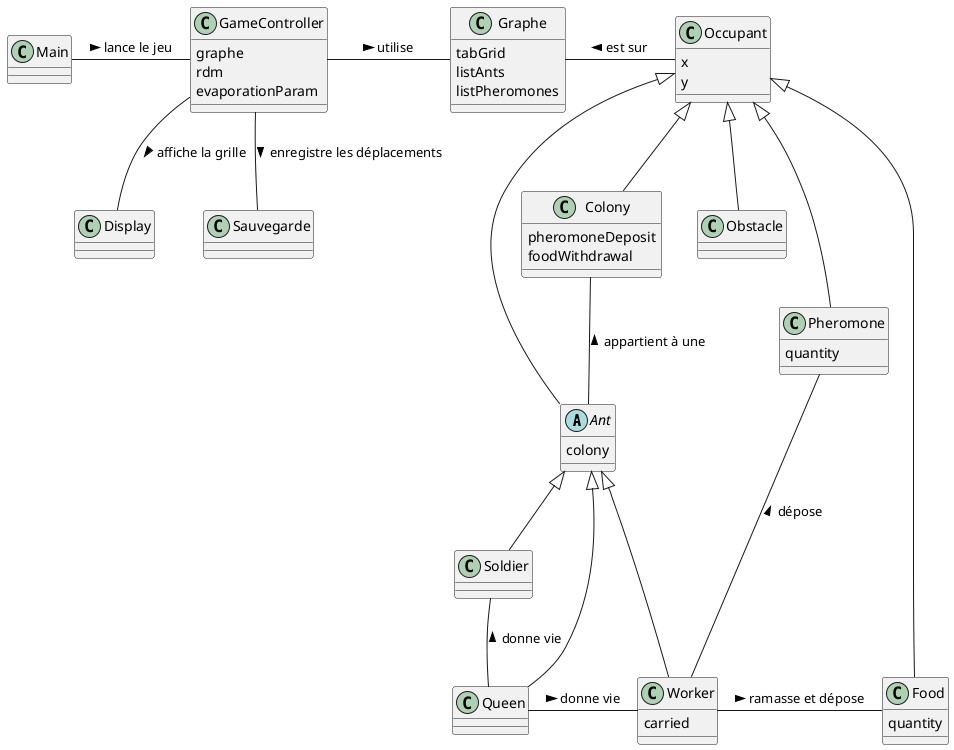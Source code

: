 @startuml
'https://plantuml.com/class-diagram

abstract class Ant extends Occupant
{
    colony
}

class Colony extends Occupant
{
    pheromoneDeposit
    foodWithdrawal
}

class Display
{

}

class Food extends Occupant
{
    quantity
}

class GameController
{
    graphe
    rdm
    evaporationParam
}

class Graphe
{
    tabGrid
    listAnts
    listPheromones
}

class Main
{
}

class Obstacle extends Occupant
{
}

class Occupant
{
    x
    y
}

class Pheromone extends Occupant
{
    quantity
}

class Queen extends Ant
{
}

class Sauvegarde
{
}

class Soldier extends Ant
{
}

class Worker extends Ant
{
    carried
}

Main - GameController : lance le jeu >
GameController - Graphe : utilise >
Graphe - Occupant : est sur <
Ant -up- Colony : appartient à une >
Queen -up- Soldier : donne vie >
Queen - Worker : donne vie >
Worker - Food : ramasse et dépose >
Worker -up- Pheromone : dépose >
GameController -- Display : affiche la grille >
GameController -- Sauvegarde : enregistre les déplacements >


@enduml